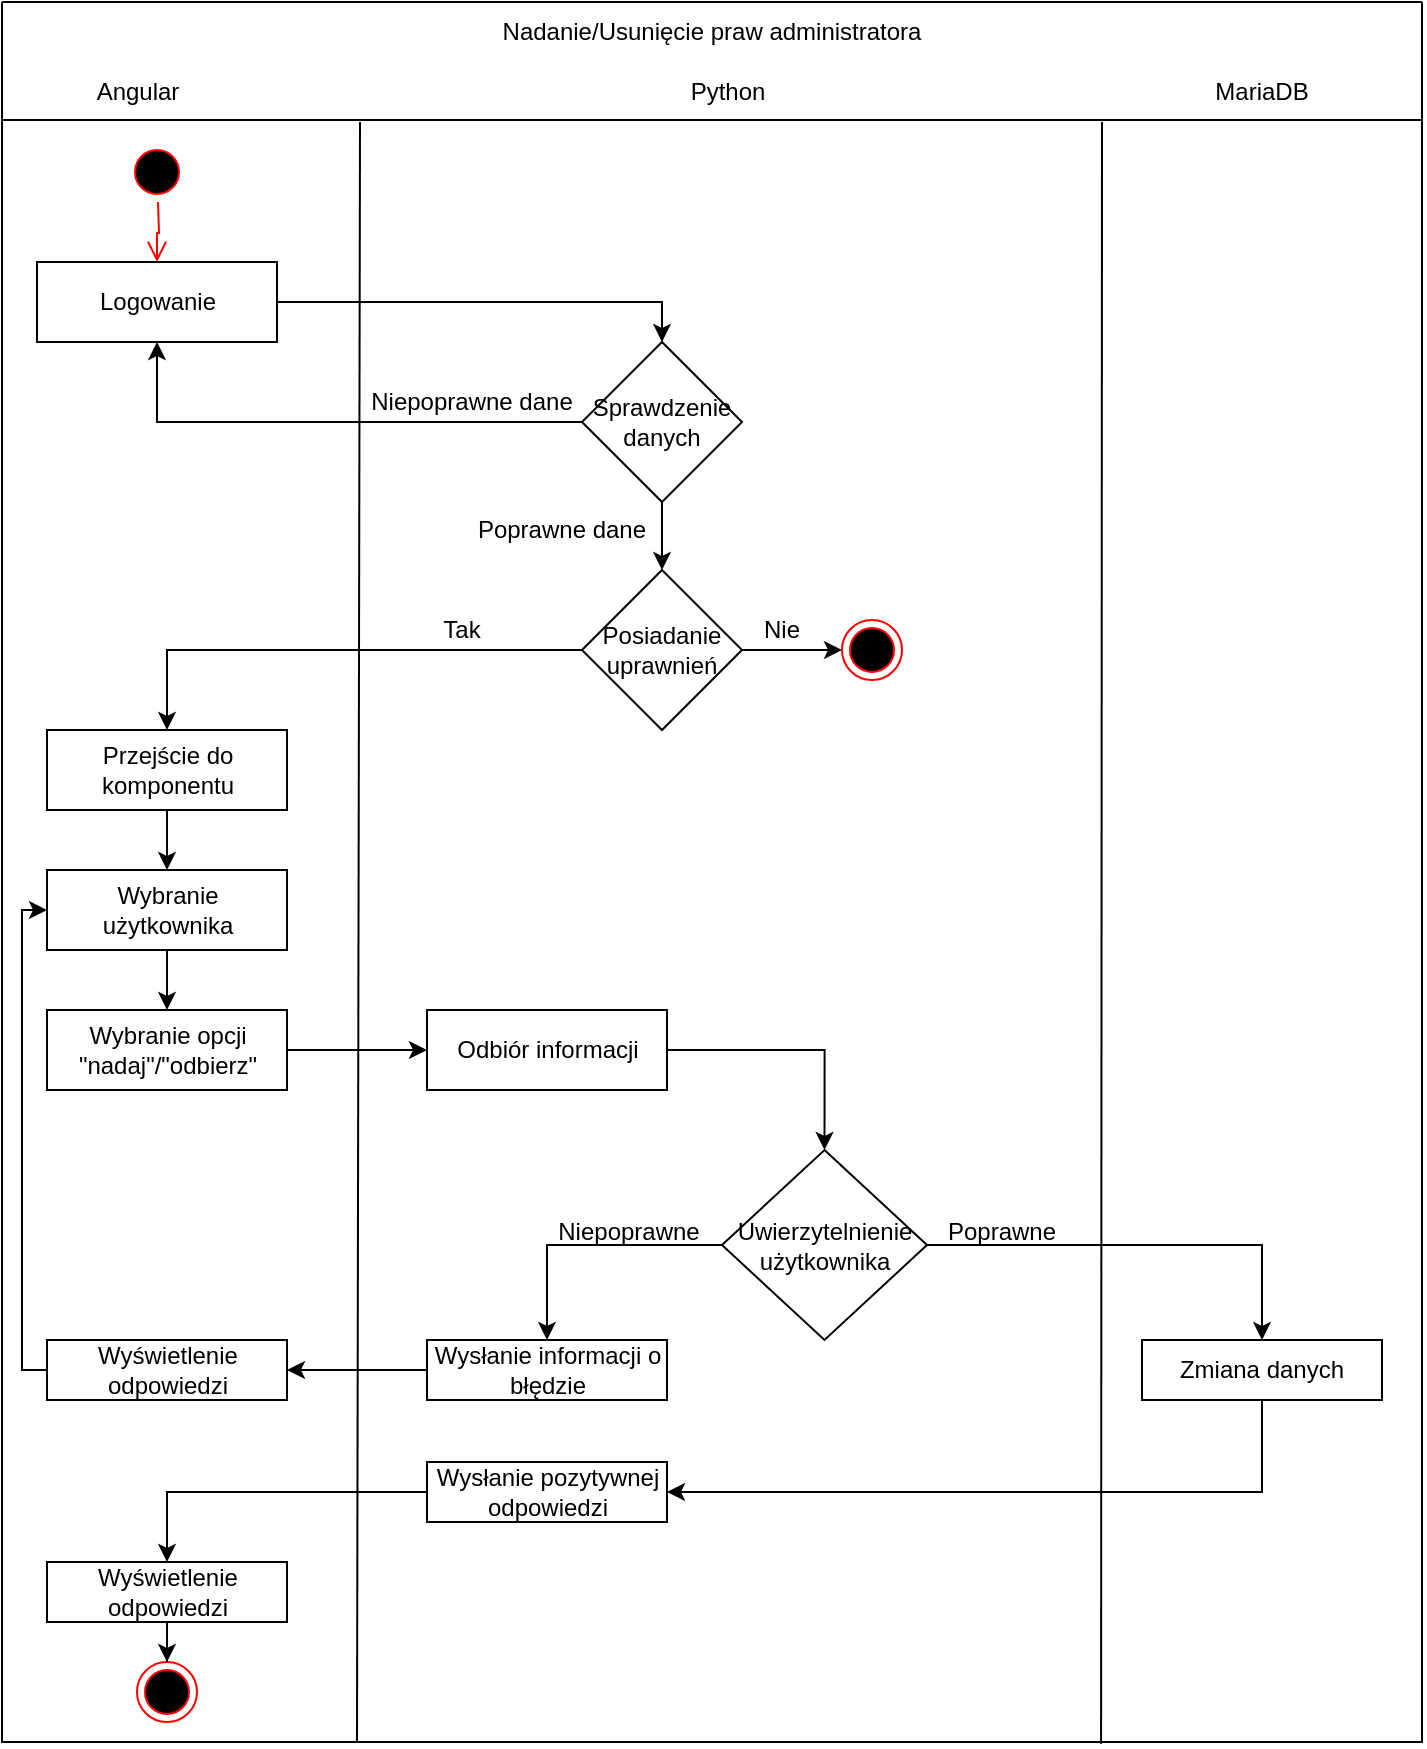 <mxfile version="15.9.4" type="device"><diagram id="LetF8E_tat4Cx2jIX2sw" name="Page-1"><mxGraphModel dx="952" dy="527" grid="1" gridSize="10" guides="1" tooltips="1" connect="1" arrows="1" fold="1" page="1" pageScale="1" pageWidth="827" pageHeight="1169" math="0" shadow="0"><root><mxCell id="0"/><mxCell id="1" parent="0"/><mxCell id="HE0ftkjfl_1CYTbcCYAG-1" value="" style="swimlane;startSize=0;" vertex="1" parent="1"><mxGeometry x="90" y="20" width="710" height="870" as="geometry"/></mxCell><mxCell id="HE0ftkjfl_1CYTbcCYAG-2" value="Angular" style="text;html=1;strokeColor=none;fillColor=none;align=center;verticalAlign=middle;whiteSpace=wrap;rounded=0;" vertex="1" parent="HE0ftkjfl_1CYTbcCYAG-1"><mxGeometry x="37.5" y="30" width="60" height="30" as="geometry"/></mxCell><mxCell id="HE0ftkjfl_1CYTbcCYAG-3" value="MariaDB" style="text;html=1;strokeColor=none;fillColor=none;align=center;verticalAlign=middle;whiteSpace=wrap;rounded=0;" vertex="1" parent="HE0ftkjfl_1CYTbcCYAG-1"><mxGeometry x="600" y="30" width="60" height="30" as="geometry"/></mxCell><mxCell id="HE0ftkjfl_1CYTbcCYAG-4" value="Nadanie/Usunięcie praw administratora" style="text;html=1;strokeColor=none;fillColor=none;align=center;verticalAlign=middle;whiteSpace=wrap;rounded=0;" vertex="1" parent="HE0ftkjfl_1CYTbcCYAG-1"><mxGeometry x="235" width="240" height="30" as="geometry"/></mxCell><mxCell id="HE0ftkjfl_1CYTbcCYAG-5" value="Python" style="text;html=1;strokeColor=none;fillColor=none;align=center;verticalAlign=middle;whiteSpace=wrap;rounded=0;" vertex="1" parent="HE0ftkjfl_1CYTbcCYAG-1"><mxGeometry x="332.5" y="30" width="60" height="30" as="geometry"/></mxCell><mxCell id="HE0ftkjfl_1CYTbcCYAG-6" value="" style="endArrow=none;html=1;rounded=0;exitX=0.774;exitY=1.001;exitDx=0;exitDy=0;exitPerimeter=0;" edge="1" parent="HE0ftkjfl_1CYTbcCYAG-1" source="HE0ftkjfl_1CYTbcCYAG-1"><mxGeometry width="50" height="50" relative="1" as="geometry"><mxPoint x="550" y="460" as="sourcePoint"/><mxPoint x="550" y="60" as="targetPoint"/></mxGeometry></mxCell><mxCell id="HE0ftkjfl_1CYTbcCYAG-7" value="" style="endArrow=none;html=1;rounded=0;exitX=0.25;exitY=1;exitDx=0;exitDy=0;" edge="1" parent="HE0ftkjfl_1CYTbcCYAG-1" source="HE0ftkjfl_1CYTbcCYAG-1"><mxGeometry width="50" height="50" relative="1" as="geometry"><mxPoint x="179.31" y="460" as="sourcePoint"/><mxPoint x="179" y="60" as="targetPoint"/></mxGeometry></mxCell><mxCell id="HE0ftkjfl_1CYTbcCYAG-8" value="" style="ellipse;html=1;shape=startState;fillColor=#000000;strokeColor=#ff0000;" vertex="1" parent="HE0ftkjfl_1CYTbcCYAG-1"><mxGeometry x="62.5" y="70" width="30" height="30" as="geometry"/></mxCell><mxCell id="HE0ftkjfl_1CYTbcCYAG-9" style="edgeStyle=orthogonalEdgeStyle;rounded=0;orthogonalLoop=1;jettySize=auto;html=1;entryX=0.5;entryY=0;entryDx=0;entryDy=0;" edge="1" parent="HE0ftkjfl_1CYTbcCYAG-1" source="HE0ftkjfl_1CYTbcCYAG-10" target="HE0ftkjfl_1CYTbcCYAG-13"><mxGeometry relative="1" as="geometry"/></mxCell><mxCell id="HE0ftkjfl_1CYTbcCYAG-10" value="Logowanie" style="rounded=0;whiteSpace=wrap;html=1;" vertex="1" parent="HE0ftkjfl_1CYTbcCYAG-1"><mxGeometry x="17.5" y="130" width="120" height="40" as="geometry"/></mxCell><mxCell id="HE0ftkjfl_1CYTbcCYAG-11" style="edgeStyle=orthogonalEdgeStyle;rounded=0;orthogonalLoop=1;jettySize=auto;html=1;entryX=0.5;entryY=1;entryDx=0;entryDy=0;" edge="1" parent="HE0ftkjfl_1CYTbcCYAG-1" source="HE0ftkjfl_1CYTbcCYAG-13" target="HE0ftkjfl_1CYTbcCYAG-10"><mxGeometry relative="1" as="geometry"/></mxCell><mxCell id="HE0ftkjfl_1CYTbcCYAG-12" style="edgeStyle=orthogonalEdgeStyle;rounded=0;orthogonalLoop=1;jettySize=auto;html=1;entryX=0.5;entryY=0;entryDx=0;entryDy=0;" edge="1" parent="HE0ftkjfl_1CYTbcCYAG-1" source="HE0ftkjfl_1CYTbcCYAG-13" target="HE0ftkjfl_1CYTbcCYAG-23"><mxGeometry relative="1" as="geometry"/></mxCell><mxCell id="HE0ftkjfl_1CYTbcCYAG-13" value="Sprawdzenie danych" style="rhombus;whiteSpace=wrap;html=1;" vertex="1" parent="HE0ftkjfl_1CYTbcCYAG-1"><mxGeometry x="290" y="170" width="80" height="80" as="geometry"/></mxCell><mxCell id="HE0ftkjfl_1CYTbcCYAG-14" style="edgeStyle=orthogonalEdgeStyle;rounded=0;orthogonalLoop=1;jettySize=auto;html=1;entryX=0.5;entryY=0;entryDx=0;entryDy=0;" edge="1" parent="HE0ftkjfl_1CYTbcCYAG-1" source="HE0ftkjfl_1CYTbcCYAG-15" target="HE0ftkjfl_1CYTbcCYAG-18"><mxGeometry relative="1" as="geometry"/></mxCell><mxCell id="HE0ftkjfl_1CYTbcCYAG-15" value="Przejście do komponentu" style="rounded=0;whiteSpace=wrap;html=1;" vertex="1" parent="HE0ftkjfl_1CYTbcCYAG-1"><mxGeometry x="22.5" y="364" width="120" height="40" as="geometry"/></mxCell><mxCell id="HE0ftkjfl_1CYTbcCYAG-16" value="Poprawne dane" style="text;html=1;strokeColor=none;fillColor=none;align=center;verticalAlign=middle;whiteSpace=wrap;rounded=0;" vertex="1" parent="HE0ftkjfl_1CYTbcCYAG-1"><mxGeometry x="230" y="254" width="100" height="20" as="geometry"/></mxCell><mxCell id="HE0ftkjfl_1CYTbcCYAG-17" value="" style="edgeStyle=orthogonalEdgeStyle;rounded=0;orthogonalLoop=1;jettySize=auto;html=1;" edge="1" parent="HE0ftkjfl_1CYTbcCYAG-1" source="HE0ftkjfl_1CYTbcCYAG-18" target="HE0ftkjfl_1CYTbcCYAG-20"><mxGeometry relative="1" as="geometry"/></mxCell><mxCell id="HE0ftkjfl_1CYTbcCYAG-18" value="Wybranie użytkownika" style="rounded=0;whiteSpace=wrap;html=1;" vertex="1" parent="HE0ftkjfl_1CYTbcCYAG-1"><mxGeometry x="22.5" y="434" width="120" height="40" as="geometry"/></mxCell><mxCell id="HE0ftkjfl_1CYTbcCYAG-19" style="edgeStyle=orthogonalEdgeStyle;rounded=0;orthogonalLoop=1;jettySize=auto;html=1;" edge="1" parent="HE0ftkjfl_1CYTbcCYAG-1" source="HE0ftkjfl_1CYTbcCYAG-20" target="HE0ftkjfl_1CYTbcCYAG-29"><mxGeometry relative="1" as="geometry"/></mxCell><mxCell id="HE0ftkjfl_1CYTbcCYAG-20" value="Wybranie opcji &quot;nadaj&quot;/&quot;odbierz&quot;" style="rounded=0;whiteSpace=wrap;html=1;" vertex="1" parent="HE0ftkjfl_1CYTbcCYAG-1"><mxGeometry x="22.5" y="504" width="120" height="40" as="geometry"/></mxCell><mxCell id="HE0ftkjfl_1CYTbcCYAG-21" style="edgeStyle=orthogonalEdgeStyle;rounded=0;orthogonalLoop=1;jettySize=auto;html=1;" edge="1" parent="HE0ftkjfl_1CYTbcCYAG-1" source="HE0ftkjfl_1CYTbcCYAG-23" target="HE0ftkjfl_1CYTbcCYAG-25"><mxGeometry relative="1" as="geometry"/></mxCell><mxCell id="HE0ftkjfl_1CYTbcCYAG-22" style="edgeStyle=orthogonalEdgeStyle;rounded=0;orthogonalLoop=1;jettySize=auto;html=1;entryX=0.5;entryY=0;entryDx=0;entryDy=0;" edge="1" parent="HE0ftkjfl_1CYTbcCYAG-1" source="HE0ftkjfl_1CYTbcCYAG-23" target="HE0ftkjfl_1CYTbcCYAG-15"><mxGeometry relative="1" as="geometry"/></mxCell><mxCell id="HE0ftkjfl_1CYTbcCYAG-23" value="Posiadanie uprawnień" style="rhombus;whiteSpace=wrap;html=1;" vertex="1" parent="HE0ftkjfl_1CYTbcCYAG-1"><mxGeometry x="290" y="284" width="80" height="80" as="geometry"/></mxCell><mxCell id="HE0ftkjfl_1CYTbcCYAG-24" style="edgeStyle=orthogonalEdgeStyle;rounded=0;orthogonalLoop=1;jettySize=auto;html=1;exitX=0.5;exitY=1;exitDx=0;exitDy=0;" edge="1" parent="HE0ftkjfl_1CYTbcCYAG-1" source="HE0ftkjfl_1CYTbcCYAG-16" target="HE0ftkjfl_1CYTbcCYAG-16"><mxGeometry relative="1" as="geometry"/></mxCell><mxCell id="HE0ftkjfl_1CYTbcCYAG-25" value="" style="ellipse;html=1;shape=endState;fillColor=#000000;strokeColor=#ff0000;" vertex="1" parent="HE0ftkjfl_1CYTbcCYAG-1"><mxGeometry x="420" y="309" width="30" height="30" as="geometry"/></mxCell><mxCell id="HE0ftkjfl_1CYTbcCYAG-26" value="Tak" style="text;html=1;strokeColor=none;fillColor=none;align=center;verticalAlign=middle;whiteSpace=wrap;rounded=0;" vertex="1" parent="HE0ftkjfl_1CYTbcCYAG-1"><mxGeometry x="200" y="304" width="60" height="20" as="geometry"/></mxCell><mxCell id="HE0ftkjfl_1CYTbcCYAG-27" value="Nie" style="text;html=1;strokeColor=none;fillColor=none;align=center;verticalAlign=middle;whiteSpace=wrap;rounded=0;" vertex="1" parent="HE0ftkjfl_1CYTbcCYAG-1"><mxGeometry x="360" y="304" width="60" height="20" as="geometry"/></mxCell><mxCell id="HE0ftkjfl_1CYTbcCYAG-28" style="edgeStyle=orthogonalEdgeStyle;rounded=0;orthogonalLoop=1;jettySize=auto;html=1;entryX=0.5;entryY=0;entryDx=0;entryDy=0;" edge="1" parent="HE0ftkjfl_1CYTbcCYAG-1" source="HE0ftkjfl_1CYTbcCYAG-29" target="HE0ftkjfl_1CYTbcCYAG-32"><mxGeometry relative="1" as="geometry"/></mxCell><mxCell id="HE0ftkjfl_1CYTbcCYAG-29" value="Odbiór informacji" style="rounded=0;whiteSpace=wrap;html=1;" vertex="1" parent="HE0ftkjfl_1CYTbcCYAG-1"><mxGeometry x="212.5" y="504" width="120" height="40" as="geometry"/></mxCell><mxCell id="HE0ftkjfl_1CYTbcCYAG-30" style="edgeStyle=orthogonalEdgeStyle;rounded=0;orthogonalLoop=1;jettySize=auto;html=1;entryX=0.5;entryY=0;entryDx=0;entryDy=0;" edge="1" parent="HE0ftkjfl_1CYTbcCYAG-1" source="HE0ftkjfl_1CYTbcCYAG-32" target="HE0ftkjfl_1CYTbcCYAG-41"><mxGeometry relative="1" as="geometry"/></mxCell><mxCell id="HE0ftkjfl_1CYTbcCYAG-31" style="edgeStyle=orthogonalEdgeStyle;rounded=0;orthogonalLoop=1;jettySize=auto;html=1;entryX=0.5;entryY=0;entryDx=0;entryDy=0;" edge="1" parent="HE0ftkjfl_1CYTbcCYAG-1" source="HE0ftkjfl_1CYTbcCYAG-32" target="HE0ftkjfl_1CYTbcCYAG-34"><mxGeometry relative="1" as="geometry"/></mxCell><mxCell id="HE0ftkjfl_1CYTbcCYAG-32" value="Uwierzytelnienie użytkownika" style="rhombus;whiteSpace=wrap;html=1;" vertex="1" parent="HE0ftkjfl_1CYTbcCYAG-1"><mxGeometry x="360" y="574" width="102.5" height="95" as="geometry"/></mxCell><mxCell id="HE0ftkjfl_1CYTbcCYAG-33" style="edgeStyle=orthogonalEdgeStyle;rounded=0;orthogonalLoop=1;jettySize=auto;html=1;entryX=1;entryY=0.5;entryDx=0;entryDy=0;exitX=0.5;exitY=1;exitDx=0;exitDy=0;" edge="1" parent="HE0ftkjfl_1CYTbcCYAG-1" source="HE0ftkjfl_1CYTbcCYAG-34" target="HE0ftkjfl_1CYTbcCYAG-36"><mxGeometry relative="1" as="geometry"><Array as="points"><mxPoint x="630" y="745"/></Array></mxGeometry></mxCell><mxCell id="HE0ftkjfl_1CYTbcCYAG-34" value="Zmiana danych" style="rounded=0;whiteSpace=wrap;html=1;" vertex="1" parent="HE0ftkjfl_1CYTbcCYAG-1"><mxGeometry x="570" y="669" width="120" height="30" as="geometry"/></mxCell><mxCell id="HE0ftkjfl_1CYTbcCYAG-35" style="edgeStyle=orthogonalEdgeStyle;rounded=0;orthogonalLoop=1;jettySize=auto;html=1;entryX=0.5;entryY=0;entryDx=0;entryDy=0;" edge="1" parent="HE0ftkjfl_1CYTbcCYAG-1" source="HE0ftkjfl_1CYTbcCYAG-36" target="HE0ftkjfl_1CYTbcCYAG-43"><mxGeometry relative="1" as="geometry"/></mxCell><mxCell id="HE0ftkjfl_1CYTbcCYAG-36" value="Wysłanie pozytywnej odpowiedzi" style="rounded=0;whiteSpace=wrap;html=1;" vertex="1" parent="HE0ftkjfl_1CYTbcCYAG-1"><mxGeometry x="212.5" y="730" width="120" height="30" as="geometry"/></mxCell><mxCell id="HE0ftkjfl_1CYTbcCYAG-37" style="edgeStyle=orthogonalEdgeStyle;rounded=0;orthogonalLoop=1;jettySize=auto;html=1;entryX=0;entryY=0.5;entryDx=0;entryDy=0;" edge="1" parent="HE0ftkjfl_1CYTbcCYAG-1" source="HE0ftkjfl_1CYTbcCYAG-38" target="HE0ftkjfl_1CYTbcCYAG-18"><mxGeometry relative="1" as="geometry"><Array as="points"><mxPoint x="10" y="684"/><mxPoint x="10" y="454"/></Array></mxGeometry></mxCell><mxCell id="HE0ftkjfl_1CYTbcCYAG-38" value="Wyświetlenie odpowiedzi" style="rounded=0;whiteSpace=wrap;html=1;" vertex="1" parent="HE0ftkjfl_1CYTbcCYAG-1"><mxGeometry x="22.5" y="669" width="120" height="30" as="geometry"/></mxCell><mxCell id="HE0ftkjfl_1CYTbcCYAG-39" value="" style="ellipse;html=1;shape=endState;fillColor=#000000;strokeColor=#ff0000;" vertex="1" parent="HE0ftkjfl_1CYTbcCYAG-1"><mxGeometry x="67.5" y="830" width="30" height="30" as="geometry"/></mxCell><mxCell id="HE0ftkjfl_1CYTbcCYAG-40" style="edgeStyle=orthogonalEdgeStyle;rounded=0;orthogonalLoop=1;jettySize=auto;html=1;entryX=1;entryY=0.5;entryDx=0;entryDy=0;" edge="1" parent="HE0ftkjfl_1CYTbcCYAG-1" source="HE0ftkjfl_1CYTbcCYAG-41" target="HE0ftkjfl_1CYTbcCYAG-38"><mxGeometry relative="1" as="geometry"/></mxCell><mxCell id="HE0ftkjfl_1CYTbcCYAG-41" value="Wysłanie informacji o błędzie" style="rounded=0;whiteSpace=wrap;html=1;" vertex="1" parent="HE0ftkjfl_1CYTbcCYAG-1"><mxGeometry x="212.5" y="669" width="120" height="30" as="geometry"/></mxCell><mxCell id="HE0ftkjfl_1CYTbcCYAG-42" style="edgeStyle=orthogonalEdgeStyle;rounded=0;orthogonalLoop=1;jettySize=auto;html=1;entryX=0.5;entryY=0;entryDx=0;entryDy=0;" edge="1" parent="HE0ftkjfl_1CYTbcCYAG-1" source="HE0ftkjfl_1CYTbcCYAG-43" target="HE0ftkjfl_1CYTbcCYAG-39"><mxGeometry relative="1" as="geometry"/></mxCell><mxCell id="HE0ftkjfl_1CYTbcCYAG-43" value="Wyświetlenie odpowiedzi" style="rounded=0;whiteSpace=wrap;html=1;" vertex="1" parent="HE0ftkjfl_1CYTbcCYAG-1"><mxGeometry x="22.5" y="780" width="120" height="30" as="geometry"/></mxCell><mxCell id="HE0ftkjfl_1CYTbcCYAG-44" value="Poprawne" style="text;html=1;strokeColor=none;fillColor=none;align=center;verticalAlign=middle;whiteSpace=wrap;rounded=0;" vertex="1" parent="HE0ftkjfl_1CYTbcCYAG-1"><mxGeometry x="470" y="605" width="60" height="20" as="geometry"/></mxCell><mxCell id="HE0ftkjfl_1CYTbcCYAG-45" value="Niepoprawne" style="text;html=1;strokeColor=none;fillColor=none;align=center;verticalAlign=middle;whiteSpace=wrap;rounded=0;" vertex="1" parent="HE0ftkjfl_1CYTbcCYAG-1"><mxGeometry x="276" y="602.5" width="75" height="25" as="geometry"/></mxCell><mxCell id="HE0ftkjfl_1CYTbcCYAG-46" value="" style="edgeStyle=orthogonalEdgeStyle;html=1;verticalAlign=bottom;endArrow=open;endSize=8;strokeColor=#ff0000;rounded=0;entryX=0.5;entryY=0;entryDx=0;entryDy=0;" edge="1" parent="HE0ftkjfl_1CYTbcCYAG-1" target="HE0ftkjfl_1CYTbcCYAG-10"><mxGeometry relative="1" as="geometry"><mxPoint x="77.16" y="120" as="targetPoint"/><mxPoint x="78" y="100" as="sourcePoint"/></mxGeometry></mxCell><mxCell id="HE0ftkjfl_1CYTbcCYAG-47" value="Niepoprawne dane" style="text;html=1;strokeColor=none;fillColor=none;align=center;verticalAlign=middle;whiteSpace=wrap;rounded=0;" vertex="1" parent="HE0ftkjfl_1CYTbcCYAG-1"><mxGeometry x="170" y="190" width="130" height="20" as="geometry"/></mxCell><mxCell id="HE0ftkjfl_1CYTbcCYAG-48" value="" style="endArrow=none;html=1;rounded=0;" edge="1" parent="1"><mxGeometry width="50" height="50" relative="1" as="geometry"><mxPoint x="90" y="79" as="sourcePoint"/><mxPoint x="800" y="79" as="targetPoint"/></mxGeometry></mxCell></root></mxGraphModel></diagram></mxfile>
